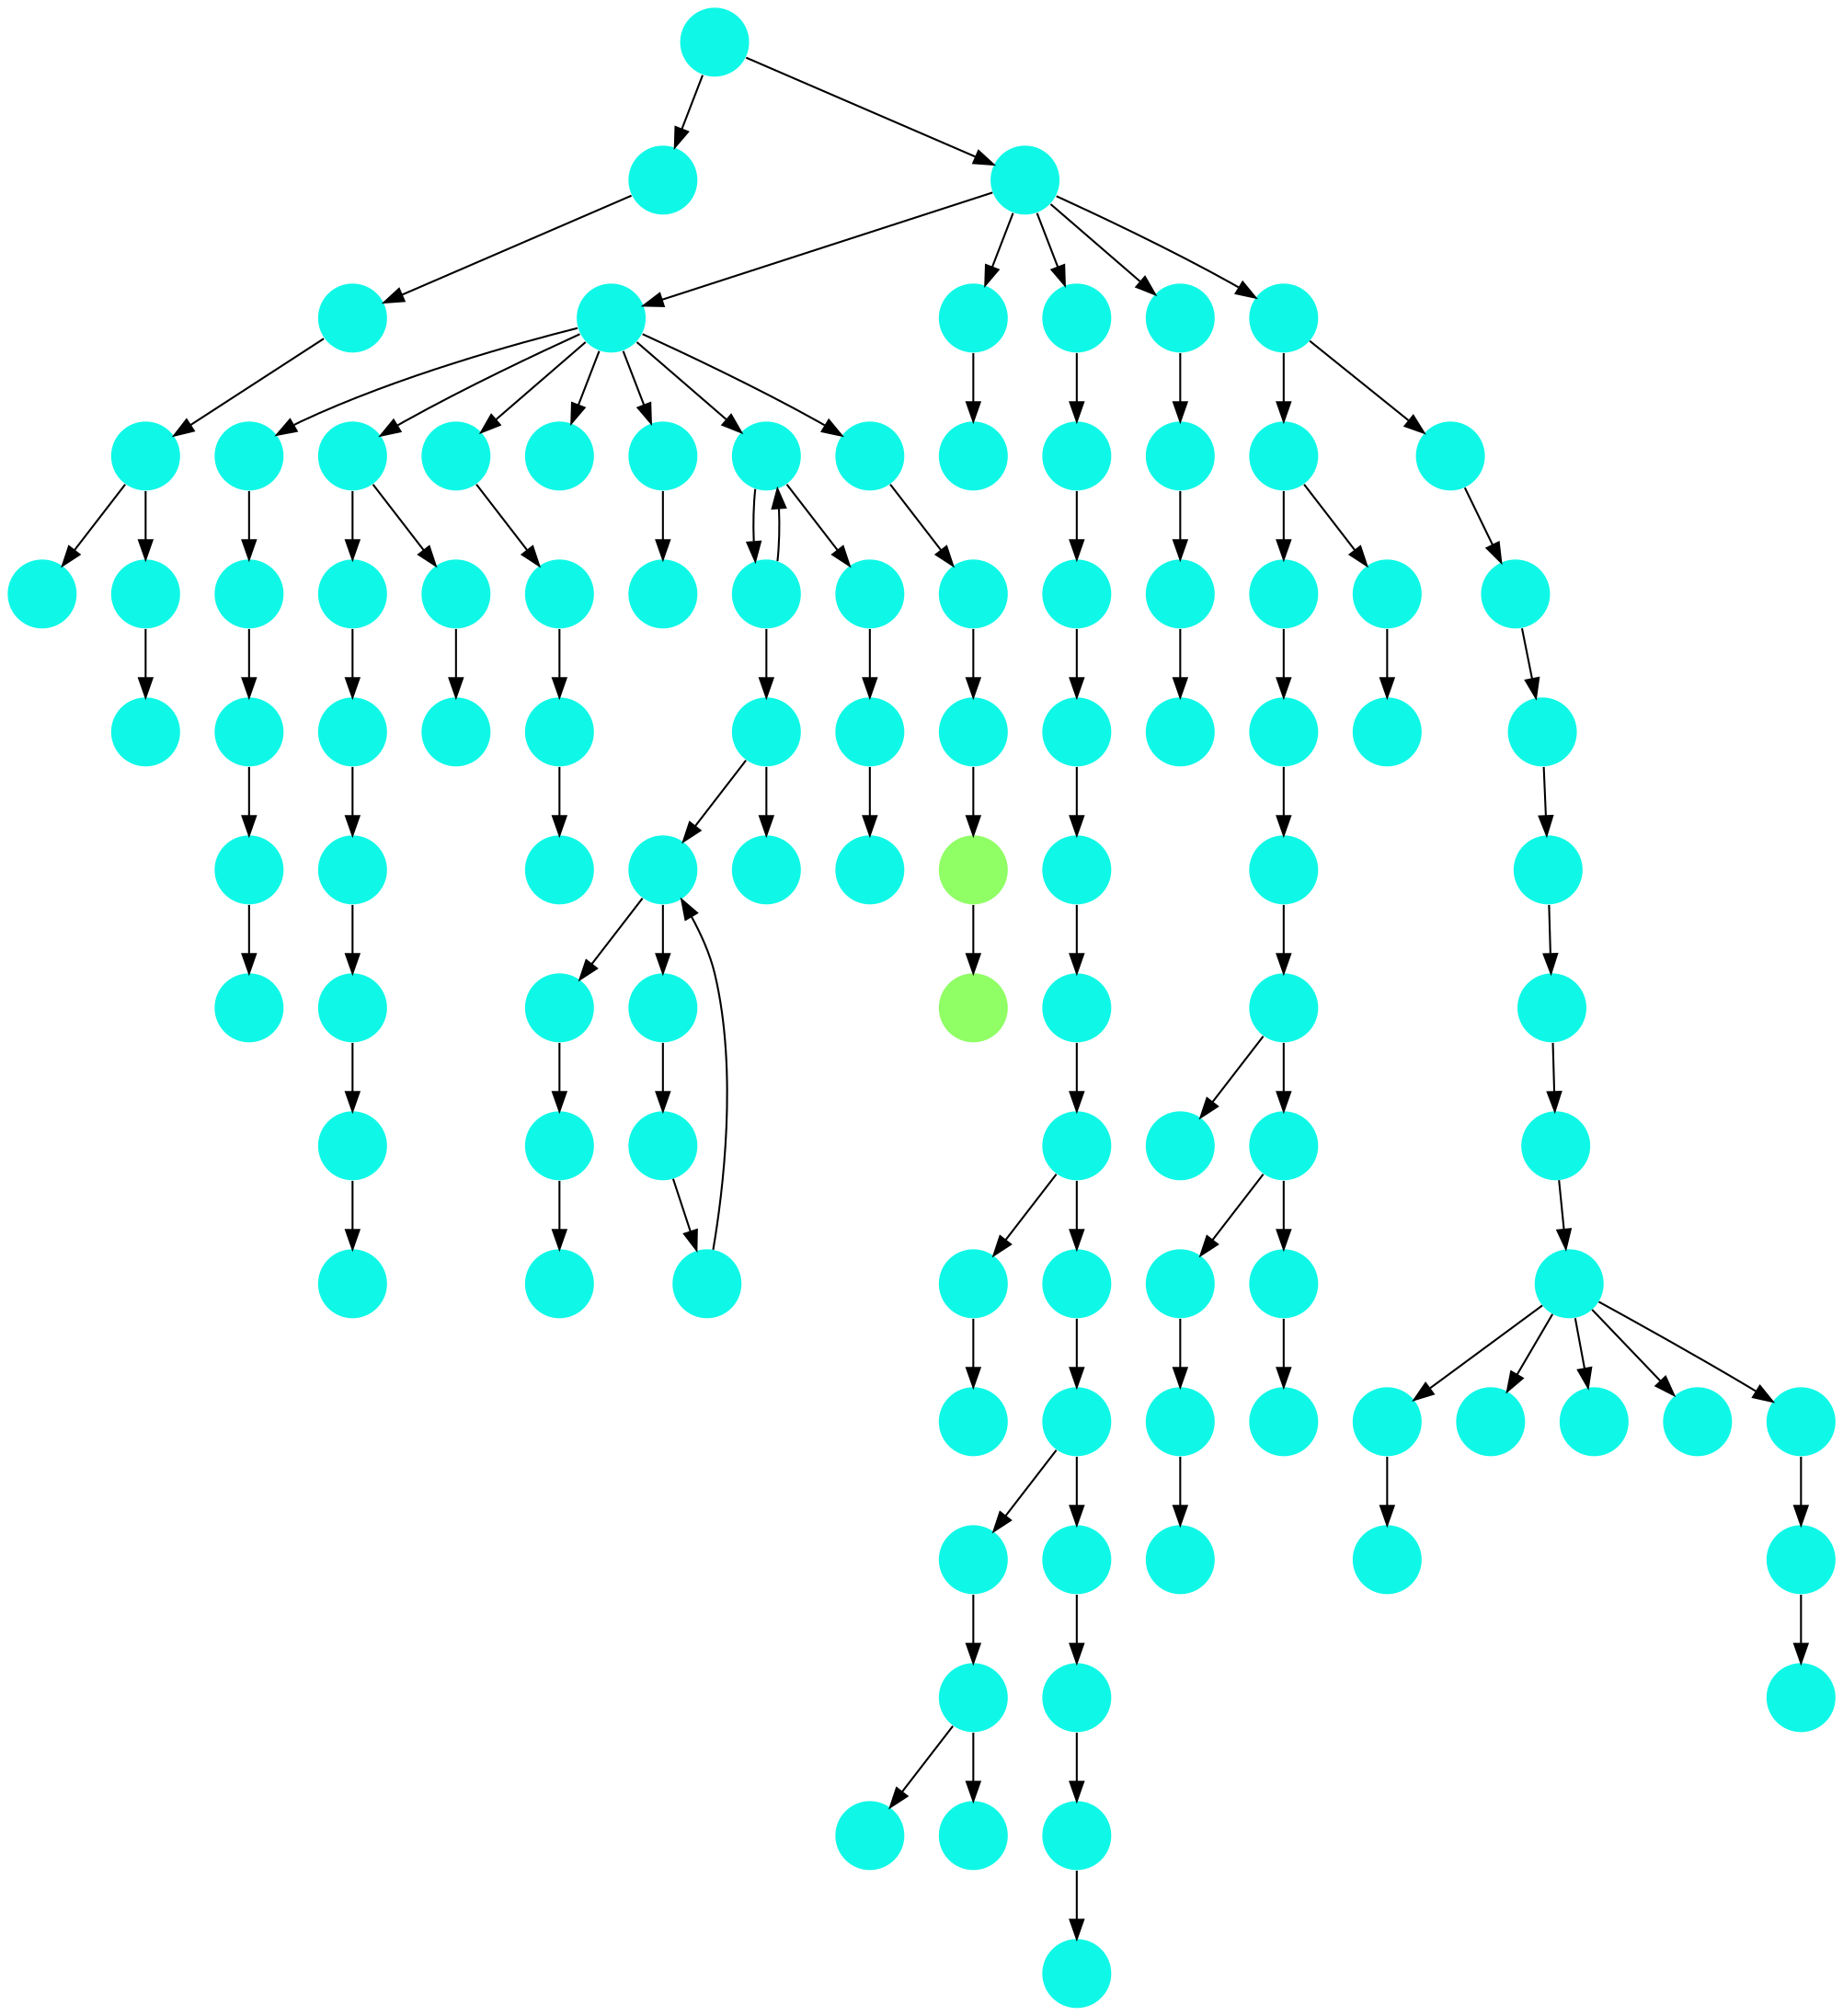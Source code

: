 digraph{
0 [tooltip = "I", penwidth = 0, style = filled, fillcolor = "#0ff8e7", shape = circle, label = ""]
1 [tooltip = "I", penwidth = 0, style = filled, fillcolor = "#0ff8e7", shape = circle, label = ""]
2 [tooltip = "I", penwidth = 0, style = filled, fillcolor = "#0ff8e7", shape = circle, label = ""]
3 [tooltip = "I", penwidth = 0, style = filled, fillcolor = "#0ff8e7", shape = circle, label = ""]
4 [tooltip = "I", penwidth = 0, style = filled, fillcolor = "#0ff8e7", shape = circle, label = ""]
5 [tooltip = "I", penwidth = 0, style = filled, fillcolor = "#0ff8e7", shape = circle, label = ""]
6 [tooltip = "I", penwidth = 0, style = filled, fillcolor = "#0ff8e7", shape = circle, label = ""]
7 [tooltip = "I", penwidth = 0, style = filled, fillcolor = "#0ff8e7", shape = circle, label = ""]
8 [tooltip = "I", penwidth = 0, style = filled, fillcolor = "#0ff8e7", shape = circle, label = ""]
9 [tooltip = "I", penwidth = 0, style = filled, fillcolor = "#0ff8e7", shape = circle, label = ""]
10 [tooltip = "I", penwidth = 0, style = filled, fillcolor = "#0ff8e7", shape = circle, label = ""]
11 [tooltip = "I", penwidth = 0, style = filled, fillcolor = "#0ff8e7", shape = circle, label = ""]
12 [tooltip = "I", penwidth = 0, style = filled, fillcolor = "#0ff8e7", shape = circle, label = ""]
13 [tooltip = "I", penwidth = 0, style = filled, fillcolor = "#0ff8e7", shape = circle, label = ""]
14 [tooltip = "I", penwidth = 0, style = filled, fillcolor = "#0ff8e7", shape = circle, label = ""]
15 [tooltip = "I", penwidth = 0, style = filled, fillcolor = "#0ff8e7", shape = circle, label = ""]
16 [tooltip = "I", penwidth = 0, style = filled, fillcolor = "#0ff8e7", shape = circle, label = ""]
17 [tooltip = "I", penwidth = 0, style = filled, fillcolor = "#0ff8e7", shape = circle, label = ""]
18 [tooltip = "I", penwidth = 0, style = filled, fillcolor = "#0ff8e7", shape = circle, label = ""]
19 [tooltip = "I", penwidth = 0, style = filled, fillcolor = "#0ff8e7", shape = circle, label = ""]
20 [tooltip = "I", penwidth = 0, style = filled, fillcolor = "#0ff8e7", shape = circle, label = ""]
21 [tooltip = "I", penwidth = 0, style = filled, fillcolor = "#0ff8e7", shape = circle, label = ""]
22 [tooltip = "I", penwidth = 0, style = filled, fillcolor = "#0ff8e7", shape = circle, label = ""]
23 [tooltip = "I", penwidth = 0, style = filled, fillcolor = "#0ff8e7", shape = circle, label = ""]
24 [tooltip = "I", penwidth = 0, style = filled, fillcolor = "#0ff8e7", shape = circle, label = ""]
25 [tooltip = "M", penwidth = 0, style = filled, fillcolor = "#90ff66", shape = circle, label = ""]
26 [tooltip = "I", penwidth = 0, style = filled, fillcolor = "#0ff8e7", shape = circle, label = ""]
27 [tooltip = "I", penwidth = 0, style = filled, fillcolor = "#0ff8e7", shape = circle, label = ""]
28 [tooltip = "I", penwidth = 0, style = filled, fillcolor = "#0ff8e7", shape = circle, label = ""]
29 [tooltip = "I", penwidth = 0, style = filled, fillcolor = "#0ff8e7", shape = circle, label = ""]
30 [tooltip = "I", penwidth = 0, style = filled, fillcolor = "#0ff8e7", shape = circle, label = ""]
31 [tooltip = "I", penwidth = 0, style = filled, fillcolor = "#0ff8e7", shape = circle, label = ""]
32 [tooltip = "I", penwidth = 0, style = filled, fillcolor = "#0ff8e7", shape = circle, label = ""]
33 [tooltip = "I", penwidth = 0, style = filled, fillcolor = "#0ff8e7", shape = circle, label = ""]
34 [tooltip = "I", penwidth = 0, style = filled, fillcolor = "#0ff8e7", shape = circle, label = ""]
35 [tooltip = "I", penwidth = 0, style = filled, fillcolor = "#0ff8e7", shape = circle, label = ""]
36 [tooltip = "I", penwidth = 0, style = filled, fillcolor = "#0ff8e7", shape = circle, label = ""]
37 [tooltip = "I", penwidth = 0, style = filled, fillcolor = "#0ff8e7", shape = circle, label = ""]
38 [tooltip = "I", penwidth = 0, style = filled, fillcolor = "#0ff8e7", shape = circle, label = ""]
39 [tooltip = "I", penwidth = 0, style = filled, fillcolor = "#0ff8e7", shape = circle, label = ""]
40 [tooltip = "I", penwidth = 0, style = filled, fillcolor = "#0ff8e7", shape = circle, label = ""]
41 [tooltip = "I", penwidth = 0, style = filled, fillcolor = "#0ff8e7", shape = circle, label = ""]
42 [tooltip = "M", penwidth = 0, style = filled, fillcolor = "#90ff66", shape = circle, label = ""]
43 [tooltip = "I", penwidth = 0, style = filled, fillcolor = "#0ff8e7", shape = circle, label = ""]
44 [tooltip = "I", penwidth = 0, style = filled, fillcolor = "#0ff8e7", shape = circle, label = ""]
45 [tooltip = "I", penwidth = 0, style = filled, fillcolor = "#0ff8e7", shape = circle, label = ""]
46 [tooltip = "I", penwidth = 0, style = filled, fillcolor = "#0ff8e7", shape = circle, label = ""]
47 [tooltip = "I", penwidth = 0, style = filled, fillcolor = "#0ff8e7", shape = circle, label = ""]
48 [tooltip = "I", penwidth = 0, style = filled, fillcolor = "#0ff8e7", shape = circle, label = ""]
49 [tooltip = "I", penwidth = 0, style = filled, fillcolor = "#0ff8e7", shape = circle, label = ""]
50 [tooltip = "I", penwidth = 0, style = filled, fillcolor = "#0ff8e7", shape = circle, label = ""]
51 [tooltip = "I", penwidth = 0, style = filled, fillcolor = "#0ff8e7", shape = circle, label = ""]
52 [tooltip = "I", penwidth = 0, style = filled, fillcolor = "#0ff8e7", shape = circle, label = ""]
53 [tooltip = "I", penwidth = 0, style = filled, fillcolor = "#0ff8e7", shape = circle, label = ""]
54 [tooltip = "I", penwidth = 0, style = filled, fillcolor = "#0ff8e7", shape = circle, label = ""]
55 [tooltip = "I", penwidth = 0, style = filled, fillcolor = "#0ff8e7", shape = circle, label = ""]
56 [tooltip = "I", penwidth = 0, style = filled, fillcolor = "#0ff8e7", shape = circle, label = ""]
57 [tooltip = "I", penwidth = 0, style = filled, fillcolor = "#0ff8e7", shape = circle, label = ""]
58 [tooltip = "I", penwidth = 0, style = filled, fillcolor = "#0ff8e7", shape = circle, label = ""]
59 [tooltip = "I", penwidth = 0, style = filled, fillcolor = "#0ff8e7", shape = circle, label = ""]
60 [tooltip = "I", penwidth = 0, style = filled, fillcolor = "#0ff8e7", shape = circle, label = ""]
61 [tooltip = "I", penwidth = 0, style = filled, fillcolor = "#0ff8e7", shape = circle, label = ""]
62 [tooltip = "I", penwidth = 0, style = filled, fillcolor = "#0ff8e7", shape = circle, label = ""]
63 [tooltip = "I", penwidth = 0, style = filled, fillcolor = "#0ff8e7", shape = circle, label = ""]
64 [tooltip = "I", penwidth = 0, style = filled, fillcolor = "#0ff8e7", shape = circle, label = ""]
65 [tooltip = "I", penwidth = 0, style = filled, fillcolor = "#0ff8e7", shape = circle, label = ""]
66 [tooltip = "I", penwidth = 0, style = filled, fillcolor = "#0ff8e7", shape = circle, label = ""]
67 [tooltip = "I", penwidth = 0, style = filled, fillcolor = "#0ff8e7", shape = circle, label = ""]
68 [tooltip = "I", penwidth = 0, style = filled, fillcolor = "#0ff8e7", shape = circle, label = ""]
69 [tooltip = "I", penwidth = 0, style = filled, fillcolor = "#0ff8e7", shape = circle, label = ""]
70 [tooltip = "I", penwidth = 0, style = filled, fillcolor = "#0ff8e7", shape = circle, label = ""]
71 [tooltip = "I", penwidth = 0, style = filled, fillcolor = "#0ff8e7", shape = circle, label = ""]
72 [tooltip = "I", penwidth = 0, style = filled, fillcolor = "#0ff8e7", shape = circle, label = ""]
73 [tooltip = "I", penwidth = 0, style = filled, fillcolor = "#0ff8e7", shape = circle, label = ""]
74 [tooltip = "I", penwidth = 0, style = filled, fillcolor = "#0ff8e7", shape = circle, label = ""]
75 [tooltip = "I", penwidth = 0, style = filled, fillcolor = "#0ff8e7", shape = circle, label = ""]
76 [tooltip = "I", penwidth = 0, style = filled, fillcolor = "#0ff8e7", shape = circle, label = ""]
77 [tooltip = "I", penwidth = 0, style = filled, fillcolor = "#0ff8e7", shape = circle, label = ""]
78 [tooltip = "I", penwidth = 0, style = filled, fillcolor = "#0ff8e7", shape = circle, label = ""]
79 [tooltip = "I", penwidth = 0, style = filled, fillcolor = "#0ff8e7", shape = circle, label = ""]
80 [tooltip = "I", penwidth = 0, style = filled, fillcolor = "#0ff8e7", shape = circle, label = ""]
81 [tooltip = "I", penwidth = 0, style = filled, fillcolor = "#0ff8e7", shape = circle, label = ""]
82 [tooltip = "I", penwidth = 0, style = filled, fillcolor = "#0ff8e7", shape = circle, label = ""]
83 [tooltip = "I", penwidth = 0, style = filled, fillcolor = "#0ff8e7", shape = circle, label = ""]
84 [tooltip = "I", penwidth = 0, style = filled, fillcolor = "#0ff8e7", shape = circle, label = ""]
85 [tooltip = "I", penwidth = 0, style = filled, fillcolor = "#0ff8e7", shape = circle, label = ""]
86 [tooltip = "I", penwidth = 0, style = filled, fillcolor = "#0ff8e7", shape = circle, label = ""]
87 [tooltip = "I", penwidth = 0, style = filled, fillcolor = "#0ff8e7", shape = circle, label = ""]
88 [tooltip = "I", penwidth = 0, style = filled, fillcolor = "#0ff8e7", shape = circle, label = ""]
89 [tooltip = "I", penwidth = 0, style = filled, fillcolor = "#0ff8e7", shape = circle, label = ""]
90 [tooltip = "I", penwidth = 0, style = filled, fillcolor = "#0ff8e7", shape = circle, label = ""]
91 [tooltip = "I", penwidth = 0, style = filled, fillcolor = "#0ff8e7", shape = circle, label = ""]
92 [tooltip = "I", penwidth = 0, style = filled, fillcolor = "#0ff8e7", shape = circle, label = ""]
93 [tooltip = "I", penwidth = 0, style = filled, fillcolor = "#0ff8e7", shape = circle, label = ""]
94 [tooltip = "I", penwidth = 0, style = filled, fillcolor = "#0ff8e7", shape = circle, label = ""]
95 [tooltip = "I", penwidth = 0, style = filled, fillcolor = "#0ff8e7", shape = circle, label = ""]
96 [tooltip = "I", penwidth = 0, style = filled, fillcolor = "#0ff8e7", shape = circle, label = ""]
97 [tooltip = "I", penwidth = 0, style = filled, fillcolor = "#0ff8e7", shape = circle, label = ""]
98 [tooltip = "I", penwidth = 0, style = filled, fillcolor = "#0ff8e7", shape = circle, label = ""]
99 [tooltip = "I", penwidth = 0, style = filled, fillcolor = "#0ff8e7", shape = circle, label = ""]
100 [tooltip = "I", penwidth = 0, style = filled, fillcolor = "#0ff8e7", shape = circle, label = ""]
101 [tooltip = "I", penwidth = 0, style = filled, fillcolor = "#0ff8e7", shape = circle, label = ""]
102 [tooltip = "I", penwidth = 0, style = filled, fillcolor = "#0ff8e7", shape = circle, label = ""]
103 [tooltip = "I", penwidth = 0, style = filled, fillcolor = "#0ff8e7", shape = circle, label = ""]
27 -> 46
42 -> 25
14 -> 59
33 -> 30
96 -> 97
0 -> 32
24 -> 27
14 -> 18
91 -> 80
13 -> 7
18 -> 9
8 -> 15
74 -> 68
78 -> 83
51 -> 49
8 -> 21
45 -> 38
59 -> 71
40 -> 29
23 -> 19
19 -> 60
8 -> 12
71 -> 77
38 -> 35
47 -> 50
35 -> 26
5 -> 93
11 -> 16
102 -> 100
55 -> 63
69 -> 70
88 -> 90
23 -> 3
37 -> 47
95 -> 94
80 -> 88
59 -> 65
17 -> 11
23 -> 40
101 -> 102
79 -> 82
8 -> 6
22 -> 10
4 -> 1
90 -> 85
52 -> 54
9 -> 20
23 -> 96
1 -> 0
75 -> 76
37 -> 40
70 -> 72
8 -> 22
31 -> 14
82 -> 78
26 -> 34
57 -> 58
0 -> 5
29 -> 36
41 -> 44
97 -> 95
85 -> 92
62 -> 61
27 -> 48
64 -> 67
20 -> 17
47 -> 27
2 -> 31
87 -> 52
73 -> 98
44 -> 42
54 -> 53
58 -> 56
23 -> 43
72 -> 75
31 -> 101
48 -> 39
16 -> 8
74 -> 73
67 -> 55
2 -> 4
78 -> 81
23 -> 74
46 -> 51
92 -> 86
31 -> 23
23 -> 45
40 -> 37
21 -> 13
79 -> 87
31 -> 91
100 -> 99
89 -> 79
55 -> 57
103 -> 84
43 -> 41
68 -> 69
66 -> 62
39 -> 24
86 -> 103
57 -> 66
65 -> 64
86 -> 89
36 -> 28
31 -> 33
}